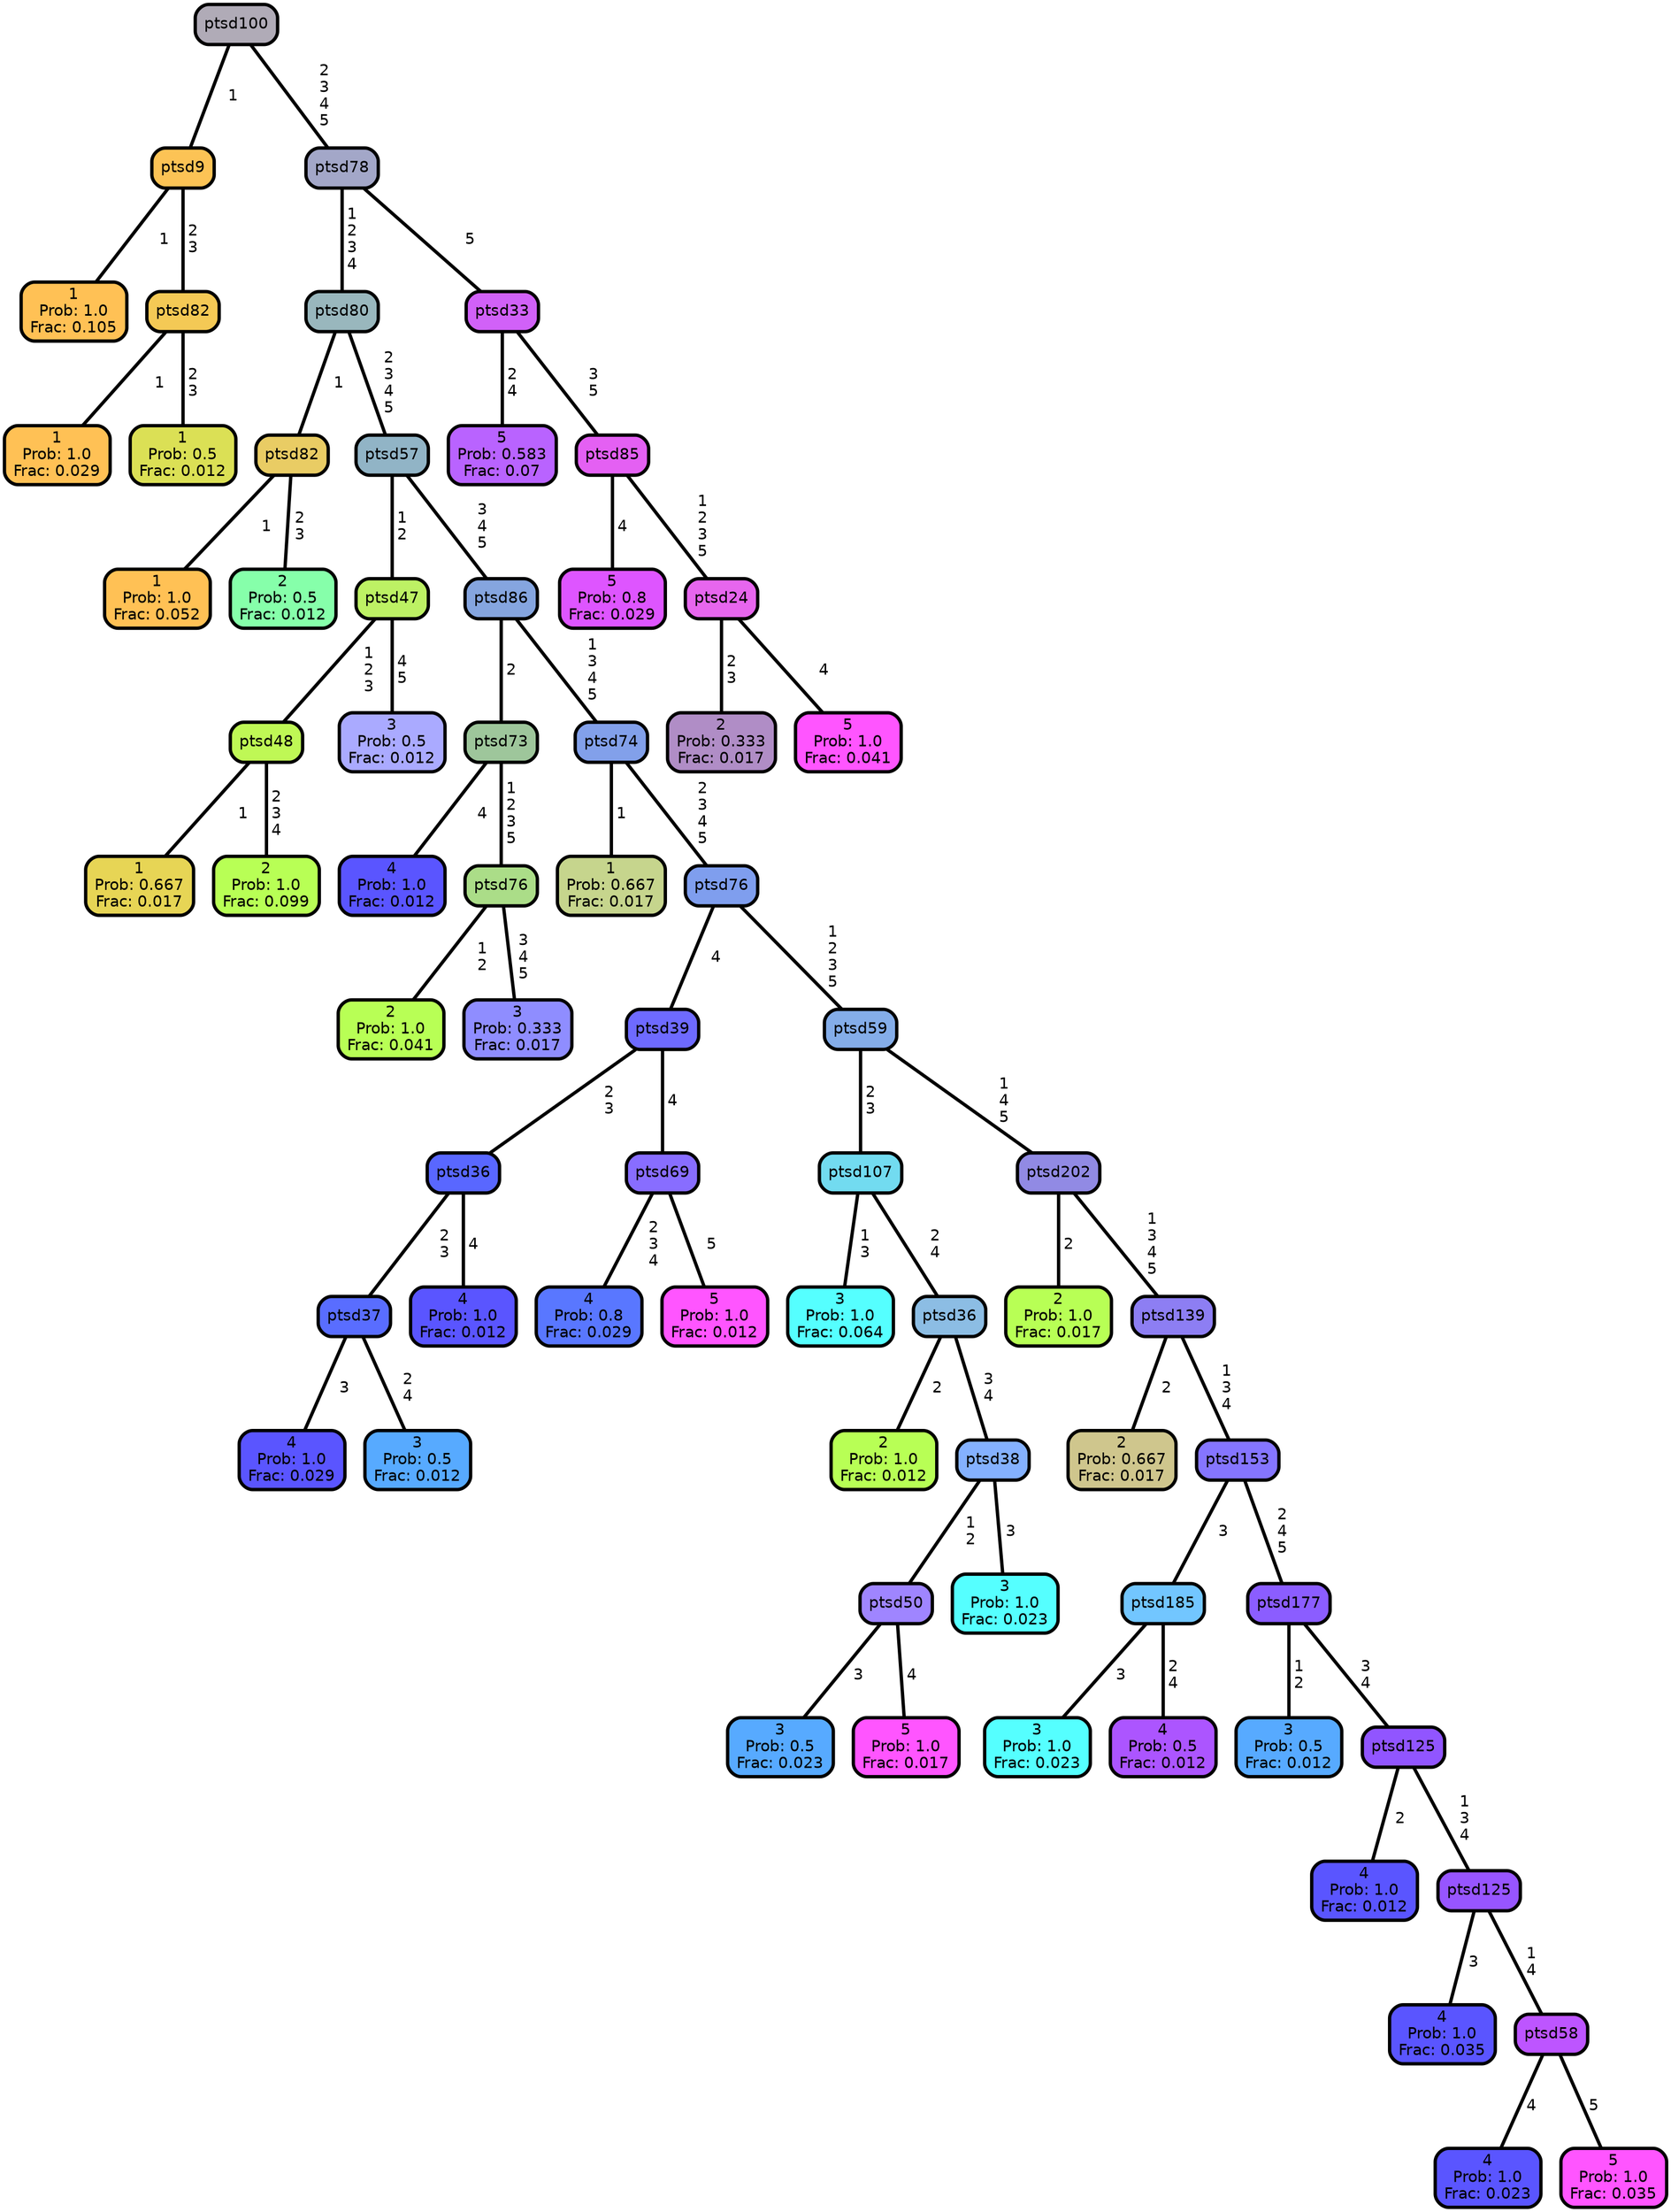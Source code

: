 graph Tree {
node [shape=box, style="filled, rounded",color="black",penwidth="3",fontcolor="black",                 fontname=helvetica] ;
graph [ranksep="0 equally", splines=straight,                 bgcolor=transparent, dpi=200] ;
edge [fontname=helvetica, color=black] ;
0 [label="1
Prob: 1.0
Frac: 0.105", fillcolor="#ffc155"] ;
1 [label="ptsd9", fillcolor="#fcc355"] ;
2 [label="1
Prob: 1.0
Frac: 0.029", fillcolor="#ffc155"] ;
3 [label="ptsd82", fillcolor="#f4c955"] ;
4 [label="1
Prob: 0.5
Frac: 0.012", fillcolor="#dbe055"] ;
5 [label="ptsd100", fillcolor="#b0abb7"] ;
6 [label="1
Prob: 1.0
Frac: 0.052", fillcolor="#ffc155"] ;
7 [label="ptsd82", fillcolor="#e9cc64"] ;
8 [label="2
Prob: 0.5
Frac: 0.012", fillcolor="#86ffaa"] ;
9 [label="ptsd80", fillcolor="#99b7bd"] ;
10 [label="1
Prob: 0.667
Frac: 0.017", fillcolor="#e7d555"] ;
11 [label="ptsd48", fillcolor="#bff855"] ;
12 [label="2
Prob: 1.0
Frac: 0.099", fillcolor="#b8ff55"] ;
13 [label="ptsd47", fillcolor="#bdf164"] ;
14 [label="3
Prob: 0.5
Frac: 0.012", fillcolor="#aaaaff"] ;
15 [label="ptsd57", fillcolor="#91b4c6"] ;
16 [label="4
Prob: 1.0
Frac: 0.012", fillcolor="#5a55ff"] ;
17 [label="ptsd73", fillcolor="#9ec69b"] ;
18 [label="2
Prob: 1.0
Frac: 0.041", fillcolor="#b8ff55"] ;
19 [label="ptsd76", fillcolor="#abdd88"] ;
20 [label="3
Prob: 0.333
Frac: 0.017", fillcolor="#8f8dff"] ;
21 [label="ptsd86", fillcolor="#85a5df"] ;
22 [label="1
Prob: 0.667
Frac: 0.017", fillcolor="#c6d58d"] ;
23 [label="ptsd74", fillcolor="#82a0ea"] ;
24 [label="4
Prob: 1.0
Frac: 0.029", fillcolor="#5a55ff"] ;
25 [label="ptsd37", fillcolor="#596dff"] ;
26 [label="3
Prob: 0.5
Frac: 0.012", fillcolor="#57aaff"] ;
27 [label="ptsd36", fillcolor="#5967ff"] ;
28 [label="4
Prob: 1.0
Frac: 0.012", fillcolor="#5a55ff"] ;
29 [label="ptsd39", fillcolor="#6e6aff"] ;
30 [label="4
Prob: 0.8
Frac: 0.029", fillcolor="#5977ff"] ;
31 [label="ptsd69", fillcolor="#886dff"] ;
32 [label="5
Prob: 1.0
Frac: 0.012", fillcolor="#ff55ff"] ;
33 [label="ptsd76", fillcolor="#7f9eee"] ;
34 [label="3
Prob: 1.0
Frac: 0.064", fillcolor="#55ffff"] ;
35 [label="ptsd107", fillcolor="#72dbf0"] ;
36 [label="2
Prob: 1.0
Frac: 0.012", fillcolor="#b8ff55"] ;
37 [label="ptsd36", fillcolor="#8cbde4"] ;
38 [label="3
Prob: 0.5
Frac: 0.023", fillcolor="#57aaff"] ;
39 [label="ptsd50", fillcolor="#9f85ff"] ;
40 [label="5
Prob: 1.0
Frac: 0.017", fillcolor="#ff55ff"] ;
41 [label="ptsd38", fillcolor="#84b1ff"] ;
42 [label="3
Prob: 1.0
Frac: 0.023", fillcolor="#55ffff"] ;
43 [label="ptsd59", fillcolor="#84ade9"] ;
44 [label="2
Prob: 1.0
Frac: 0.017", fillcolor="#b8ff55"] ;
45 [label="ptsd202", fillcolor="#918ae4"] ;
46 [label="2
Prob: 0.667
Frac: 0.017", fillcolor="#cfc68d"] ;
47 [label="ptsd139", fillcolor="#8d7ef3"] ;
48 [label="3
Prob: 1.0
Frac: 0.023", fillcolor="#55ffff"] ;
49 [label="ptsd185", fillcolor="#72c6ff"] ;
50 [label="4
Prob: 0.5
Frac: 0.012", fillcolor="#ac55ff"] ;
51 [label="ptsd153", fillcolor="#8575ff"] ;
52 [label="3
Prob: 0.5
Frac: 0.012", fillcolor="#57aaff"] ;
53 [label="ptsd177", fillcolor="#8b5dff"] ;
54 [label="4
Prob: 1.0
Frac: 0.012", fillcolor="#5a55ff"] ;
55 [label="ptsd125", fillcolor="#9155ff"] ;
56 [label="4
Prob: 1.0
Frac: 0.035", fillcolor="#5a55ff"] ;
57 [label="ptsd125", fillcolor="#9755ff"] ;
58 [label="4
Prob: 1.0
Frac: 0.023", fillcolor="#5a55ff"] ;
59 [label="ptsd58", fillcolor="#bd55ff"] ;
60 [label="5
Prob: 1.0
Frac: 0.035", fillcolor="#ff55ff"] ;
61 [label="ptsd78", fillcolor="#a3a7c8"] ;
62 [label="5
Prob: 0.583
Frac: 0.07", fillcolor="#b963ff"] ;
63 [label="ptsd33", fillcolor="#d161f8"] ;
64 [label="5
Prob: 0.8
Frac: 0.029", fillcolor="#de55ff"] ;
65 [label="ptsd85", fillcolor="#e460f3"] ;
66 [label="2
Prob: 0.333
Frac: 0.017", fillcolor="#b08dc6"] ;
67 [label="ptsd24", fillcolor="#e766ee"] ;
68 [label="5
Prob: 1.0
Frac: 0.041", fillcolor="#ff55ff"] ;
1 -- 0 [label=" 1",penwidth=3] ;
1 -- 3 [label=" 2\n 3",penwidth=3] ;
3 -- 2 [label=" 1",penwidth=3] ;
3 -- 4 [label=" 2\n 3",penwidth=3] ;
5 -- 1 [label=" 1",penwidth=3] ;
5 -- 61 [label=" 2\n 3\n 4\n 5",penwidth=3] ;
7 -- 6 [label=" 1",penwidth=3] ;
7 -- 8 [label=" 2\n 3",penwidth=3] ;
9 -- 7 [label=" 1",penwidth=3] ;
9 -- 15 [label=" 2\n 3\n 4\n 5",penwidth=3] ;
11 -- 10 [label=" 1",penwidth=3] ;
11 -- 12 [label=" 2\n 3\n 4",penwidth=3] ;
13 -- 11 [label=" 1\n 2\n 3",penwidth=3] ;
13 -- 14 [label=" 4\n 5",penwidth=3] ;
15 -- 13 [label=" 1\n 2",penwidth=3] ;
15 -- 21 [label=" 3\n 4\n 5",penwidth=3] ;
17 -- 16 [label=" 4",penwidth=3] ;
17 -- 19 [label=" 1\n 2\n 3\n 5",penwidth=3] ;
19 -- 18 [label=" 1\n 2",penwidth=3] ;
19 -- 20 [label=" 3\n 4\n 5",penwidth=3] ;
21 -- 17 [label=" 2",penwidth=3] ;
21 -- 23 [label=" 1\n 3\n 4\n 5",penwidth=3] ;
23 -- 22 [label=" 1",penwidth=3] ;
23 -- 33 [label=" 2\n 3\n 4\n 5",penwidth=3] ;
25 -- 24 [label=" 3",penwidth=3] ;
25 -- 26 [label=" 2\n 4",penwidth=3] ;
27 -- 25 [label=" 2\n 3",penwidth=3] ;
27 -- 28 [label=" 4",penwidth=3] ;
29 -- 27 [label=" 2\n 3",penwidth=3] ;
29 -- 31 [label=" 4",penwidth=3] ;
31 -- 30 [label=" 2\n 3\n 4",penwidth=3] ;
31 -- 32 [label=" 5",penwidth=3] ;
33 -- 29 [label=" 4",penwidth=3] ;
33 -- 43 [label=" 1\n 2\n 3\n 5",penwidth=3] ;
35 -- 34 [label=" 1\n 3",penwidth=3] ;
35 -- 37 [label=" 2\n 4",penwidth=3] ;
37 -- 36 [label=" 2",penwidth=3] ;
37 -- 41 [label=" 3\n 4",penwidth=3] ;
39 -- 38 [label=" 3",penwidth=3] ;
39 -- 40 [label=" 4",penwidth=3] ;
41 -- 39 [label=" 1\n 2",penwidth=3] ;
41 -- 42 [label=" 3",penwidth=3] ;
43 -- 35 [label=" 2\n 3",penwidth=3] ;
43 -- 45 [label=" 1\n 4\n 5",penwidth=3] ;
45 -- 44 [label=" 2",penwidth=3] ;
45 -- 47 [label=" 1\n 3\n 4\n 5",penwidth=3] ;
47 -- 46 [label=" 2",penwidth=3] ;
47 -- 51 [label=" 1\n 3\n 4",penwidth=3] ;
49 -- 48 [label=" 3",penwidth=3] ;
49 -- 50 [label=" 2\n 4",penwidth=3] ;
51 -- 49 [label=" 3",penwidth=3] ;
51 -- 53 [label=" 2\n 4\n 5",penwidth=3] ;
53 -- 52 [label=" 1\n 2",penwidth=3] ;
53 -- 55 [label=" 3\n 4",penwidth=3] ;
55 -- 54 [label=" 2",penwidth=3] ;
55 -- 57 [label=" 1\n 3\n 4",penwidth=3] ;
57 -- 56 [label=" 3",penwidth=3] ;
57 -- 59 [label=" 1\n 4",penwidth=3] ;
59 -- 58 [label=" 4",penwidth=3] ;
59 -- 60 [label=" 5",penwidth=3] ;
61 -- 9 [label=" 1\n 2\n 3\n 4",penwidth=3] ;
61 -- 63 [label=" 5",penwidth=3] ;
63 -- 62 [label=" 2\n 4",penwidth=3] ;
63 -- 65 [label=" 3\n 5",penwidth=3] ;
65 -- 64 [label=" 4",penwidth=3] ;
65 -- 67 [label=" 1\n 2\n 3\n 5",penwidth=3] ;
67 -- 66 [label=" 2\n 3",penwidth=3] ;
67 -- 68 [label=" 4",penwidth=3] ;
{rank = same;}}